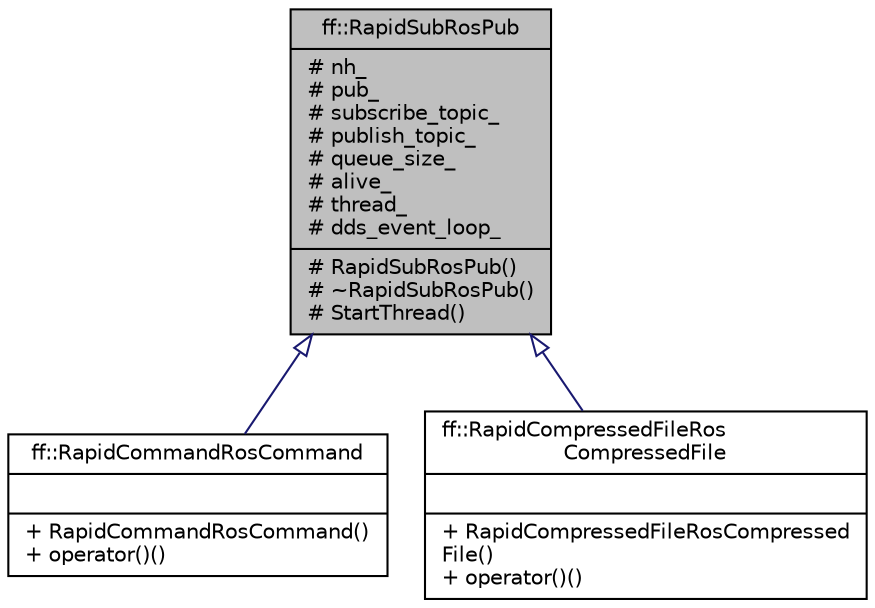 digraph "ff::RapidSubRosPub"
{
 // LATEX_PDF_SIZE
  edge [fontname="Helvetica",fontsize="10",labelfontname="Helvetica",labelfontsize="10"];
  node [fontname="Helvetica",fontsize="10",shape=record];
  Node1 [label="{ff::RapidSubRosPub\n|# nh_\l# pub_\l# subscribe_topic_\l# publish_topic_\l# queue_size_\l# alive_\l# thread_\l# dds_event_loop_\l|# RapidSubRosPub()\l# ~RapidSubRosPub()\l# StartThread()\l}",height=0.2,width=0.4,color="black", fillcolor="grey75", style="filled", fontcolor="black",tooltip="base class for rapid subscriber to ros publisher"];
  Node1 -> Node2 [dir="back",color="midnightblue",fontsize="10",style="solid",arrowtail="onormal",fontname="Helvetica"];
  Node2 [label="{ff::RapidCommandRosCommand\n||+ RapidCommandRosCommand()\l+ operator()()\l}",height=0.2,width=0.4,color="black", fillcolor="white", style="filled",URL="$classff_1_1RapidCommandRosCommand.html",tooltip=" "];
  Node1 -> Node3 [dir="back",color="midnightblue",fontsize="10",style="solid",arrowtail="onormal",fontname="Helvetica"];
  Node3 [label="{ff::RapidCompressedFileRos\lCompressedFile\n||+ RapidCompressedFileRosCompressed\lFile()\l+ operator()()\l}",height=0.2,width=0.4,color="black", fillcolor="white", style="filled",URL="$classff_1_1RapidCompressedFileRosCompressedFile.html",tooltip=" "];
}
